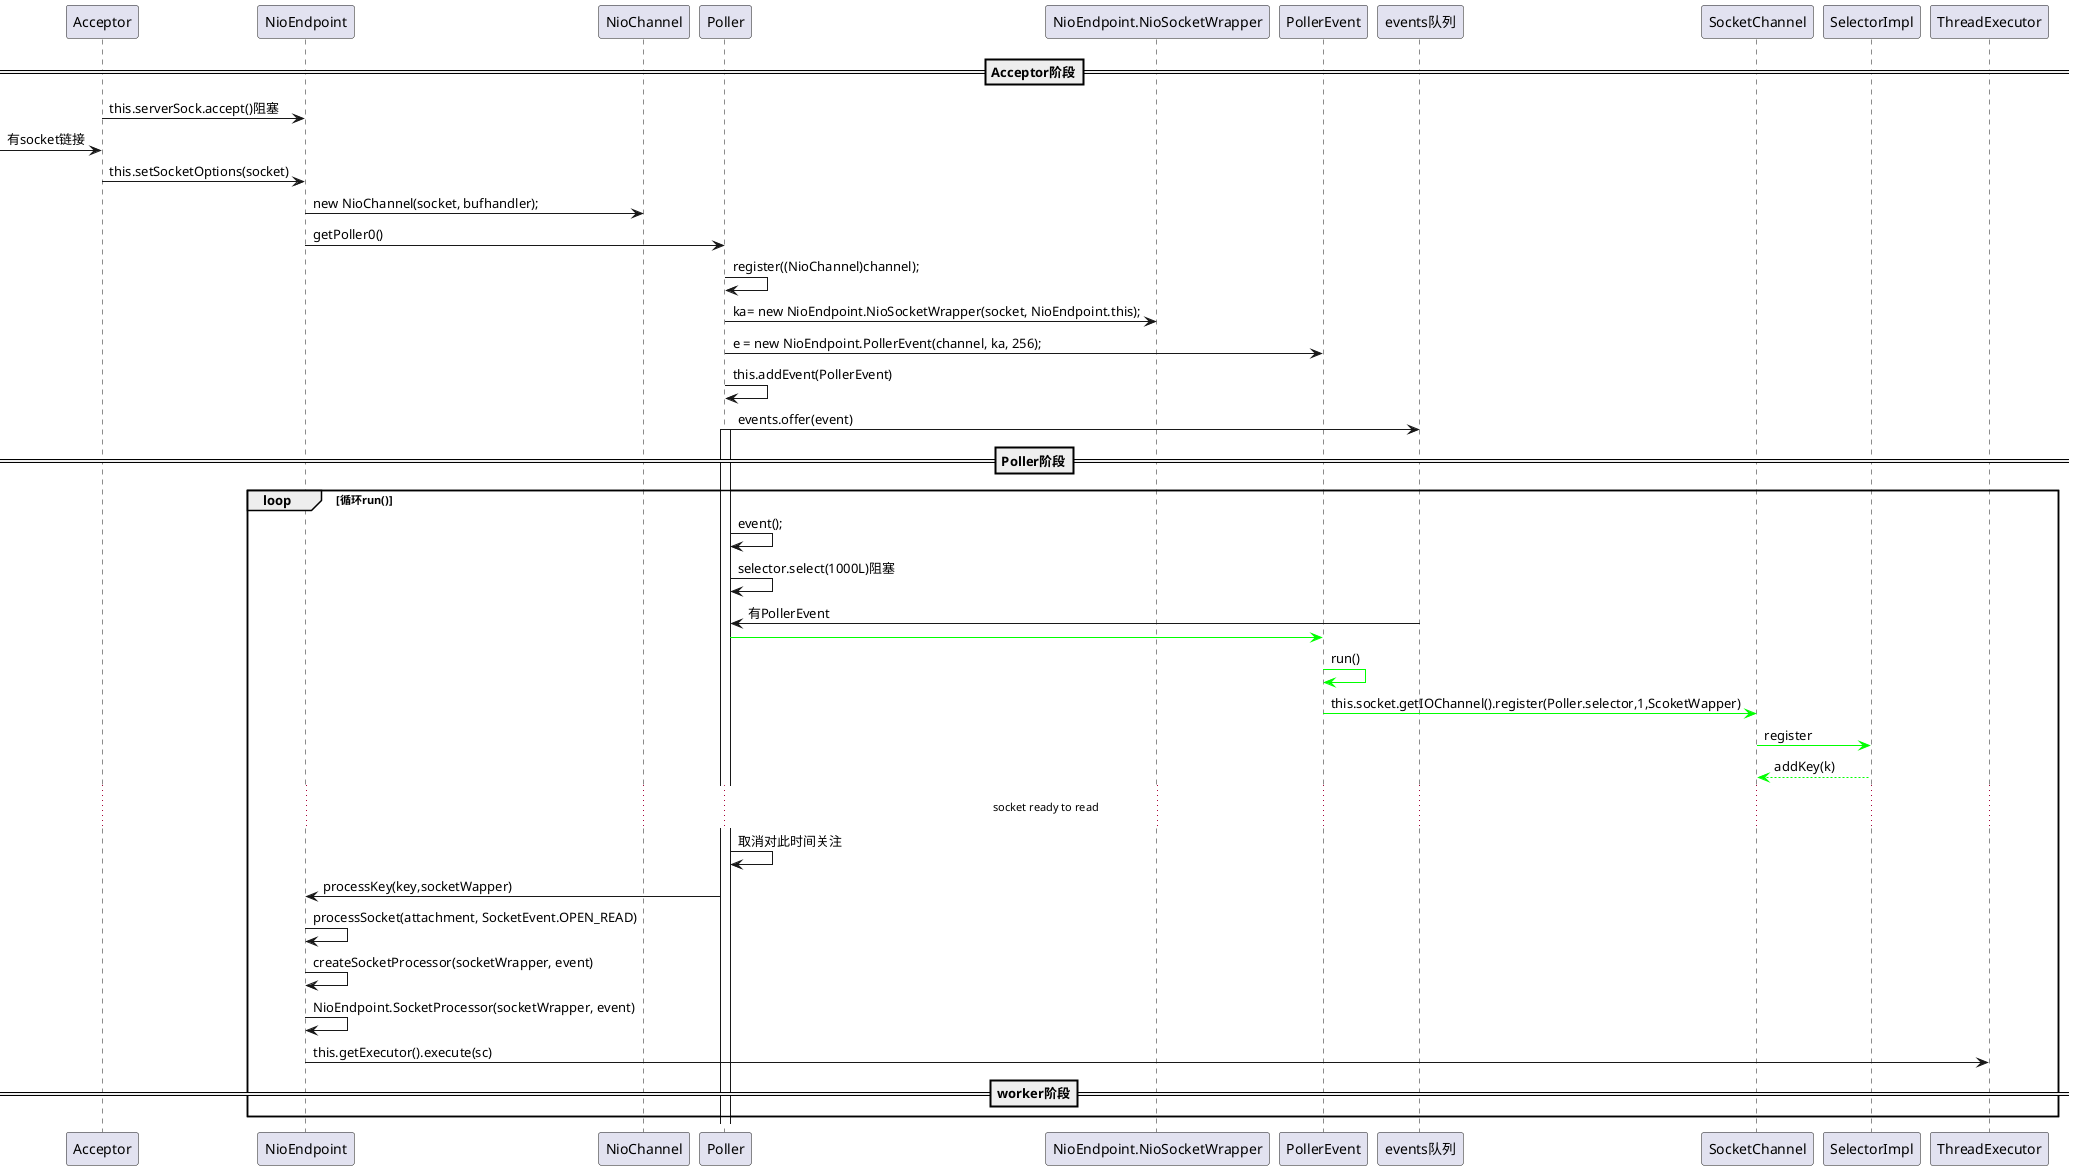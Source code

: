 @startuml
==Acceptor阶段==
Acceptor->NioEndpoint:this.serverSock.accept()阻塞
->Acceptor:有socket链接
Acceptor->NioEndpoint:this.setSocketOptions(socket)
NioEndpoint->NioChannel:new NioChannel(socket, bufhandler);
NioEndpoint->Poller:getPoller0()
Poller->Poller:register((NioChannel)channel);
Poller->NioEndpoint.NioSocketWrapper: ka= new NioEndpoint.NioSocketWrapper(socket, NioEndpoint.this);
Poller->PollerEvent:e = new NioEndpoint.PollerEvent(channel, ka, 256);
Poller->Poller:this.addEvent(PollerEvent)
Poller->events队列:events.offer(event)
==Poller阶段==
loop 循环run()
activate Poller
Poller->Poller:event();
Poller->Poller:selector.select(1000L)阻塞
events队列->Poller:有PollerEvent
Poller-[#00FF00]>PollerEvent
PollerEvent-[#00FF00]>PollerEvent:run()
PollerEvent-[#00FF00]>SocketChannel:this.socket.getIOChannel().register(Poller.selector,1,ScoketWapper)
SocketChannel-[#00FF00]>SelectorImpl:register
SelectorImpl--[#00FF00]>SocketChannel:addKey(k)
... socket ready to read ...
Poller->Poller:取消对此时间关注
Poller->NioEndpoint:processKey(key,socketWapper)
NioEndpoint->NioEndpoint:processSocket(attachment, SocketEvent.OPEN_READ)
NioEndpoint->NioEndpoint:createSocketProcessor(socketWrapper, event)
NioEndpoint->NioEndpoint:NioEndpoint.SocketProcessor(socketWrapper, event)
NioEndpoint->ThreadExecutor:this.getExecutor().execute(sc)
==worker阶段==
end
@enduml